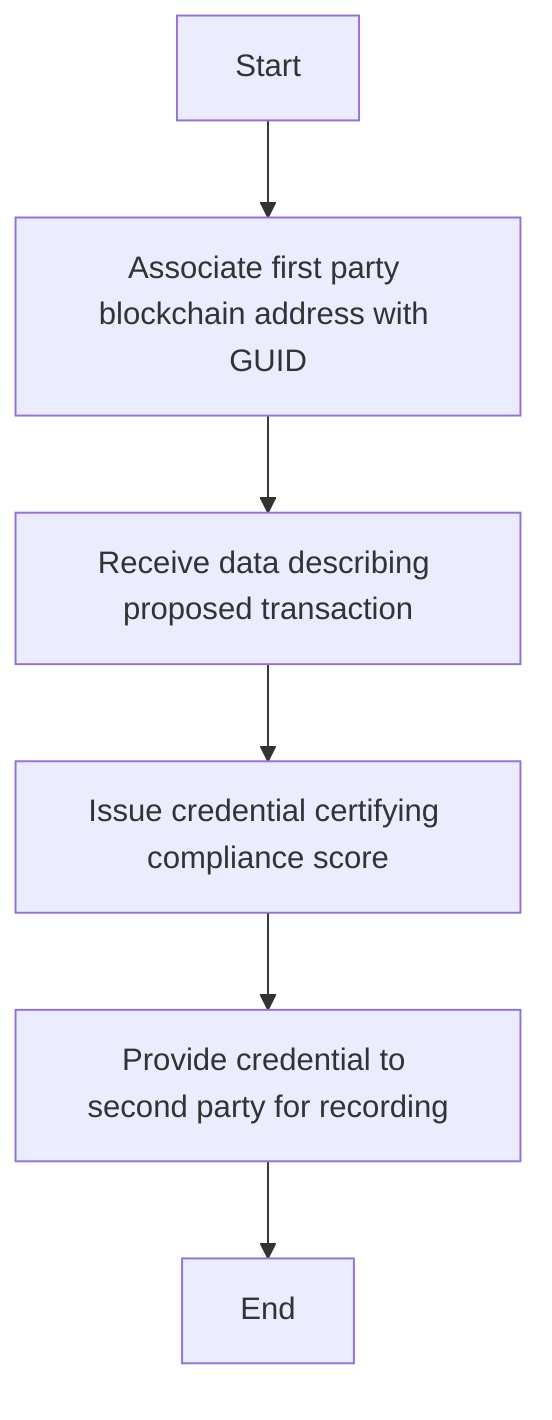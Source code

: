 graph TD
    A[Start] --> B[Associate first party blockchain address with GUID]
    B --> C[Receive data describing proposed transaction]
    C --> D[Issue credential certifying compliance score]
    D --> E[Provide credential to second party for recording]
    E --> F[End]